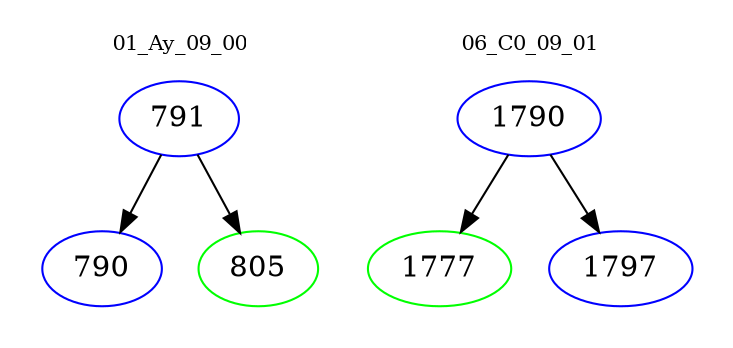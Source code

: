 digraph{
subgraph cluster_0 {
color = white
label = "01_Ay_09_00";
fontsize=10;
T0_791 [label="791", color="blue"]
T0_791 -> T0_790 [color="black"]
T0_790 [label="790", color="blue"]
T0_791 -> T0_805 [color="black"]
T0_805 [label="805", color="green"]
}
subgraph cluster_1 {
color = white
label = "06_C0_09_01";
fontsize=10;
T1_1790 [label="1790", color="blue"]
T1_1790 -> T1_1777 [color="black"]
T1_1777 [label="1777", color="green"]
T1_1790 -> T1_1797 [color="black"]
T1_1797 [label="1797", color="blue"]
}
}

